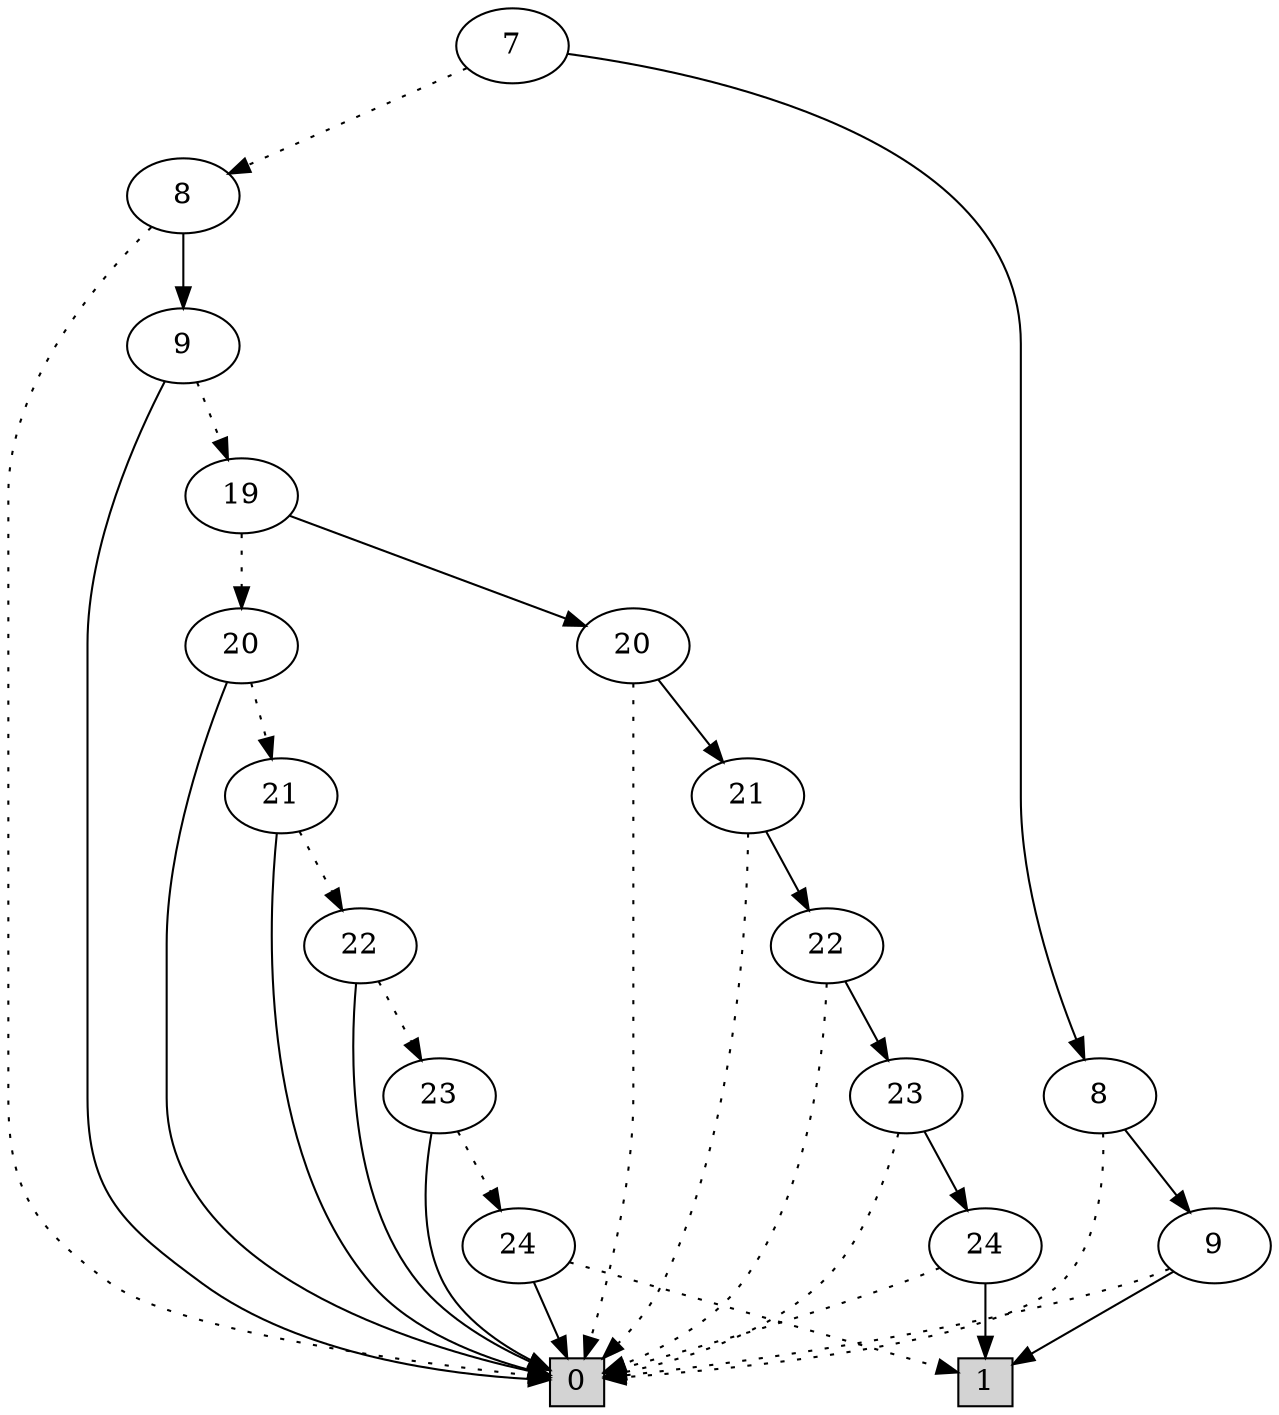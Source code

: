 digraph G {
0 [shape=box, label="0", style=filled, shape=box, height=0.3, width=0.3];
1 [shape=box, label="1", style=filled, shape=box, height=0.3, width=0.3];
9802 [label="7"];
9802 -> 347 [style=dotted];
9802 -> 1302 [style=filled];
347 [label="8"];
347 -> 0 [style=dotted];
347 -> 346 [style=filled];
346 [label="9"];
346 -> 336 [style=dotted];
346 -> 0 [style=filled];
336 [label="19"];
336 -> 331 [style=dotted];
336 -> 335 [style=filled];
331 [label="20"];
331 -> 330 [style=dotted];
331 -> 0 [style=filled];
330 [label="21"];
330 -> 329 [style=dotted];
330 -> 0 [style=filled];
329 [label="22"];
329 -> 328 [style=dotted];
329 -> 0 [style=filled];
328 [label="23"];
328 -> 51 [style=dotted];
328 -> 0 [style=filled];
51 [label="24"];
51 -> 1 [style=dotted];
51 -> 0 [style=filled];
335 [label="20"];
335 -> 0 [style=dotted];
335 -> 334 [style=filled];
334 [label="21"];
334 -> 0 [style=dotted];
334 -> 333 [style=filled];
333 [label="22"];
333 -> 0 [style=dotted];
333 -> 332 [style=filled];
332 [label="23"];
332 -> 0 [style=dotted];
332 -> 50 [style=filled];
50 [label="24"];
50 -> 0 [style=dotted];
50 -> 1 [style=filled];
1302 [label="8"];
1302 -> 0 [style=dotted];
1302 -> 20 [style=filled];
20 [label="9"];
20 -> 0 [style=dotted];
20 -> 1 [style=filled];
}
